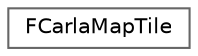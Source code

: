 digraph "类继承关系图"
{
 // INTERACTIVE_SVG=YES
 // LATEX_PDF_SIZE
  bgcolor="transparent";
  edge [fontname=Helvetica,fontsize=10,labelfontname=Helvetica,labelfontsize=10];
  node [fontname=Helvetica,fontsize=10,shape=box,height=0.2,width=0.4];
  rankdir="LR";
  Node0 [id="Node000000",label="FCarlaMapTile",height=0.2,width=0.4,color="grey40", fillcolor="white", style="filled",URL="$dc/d88/structFCarlaMapTile.html",tooltip=" "];
}
